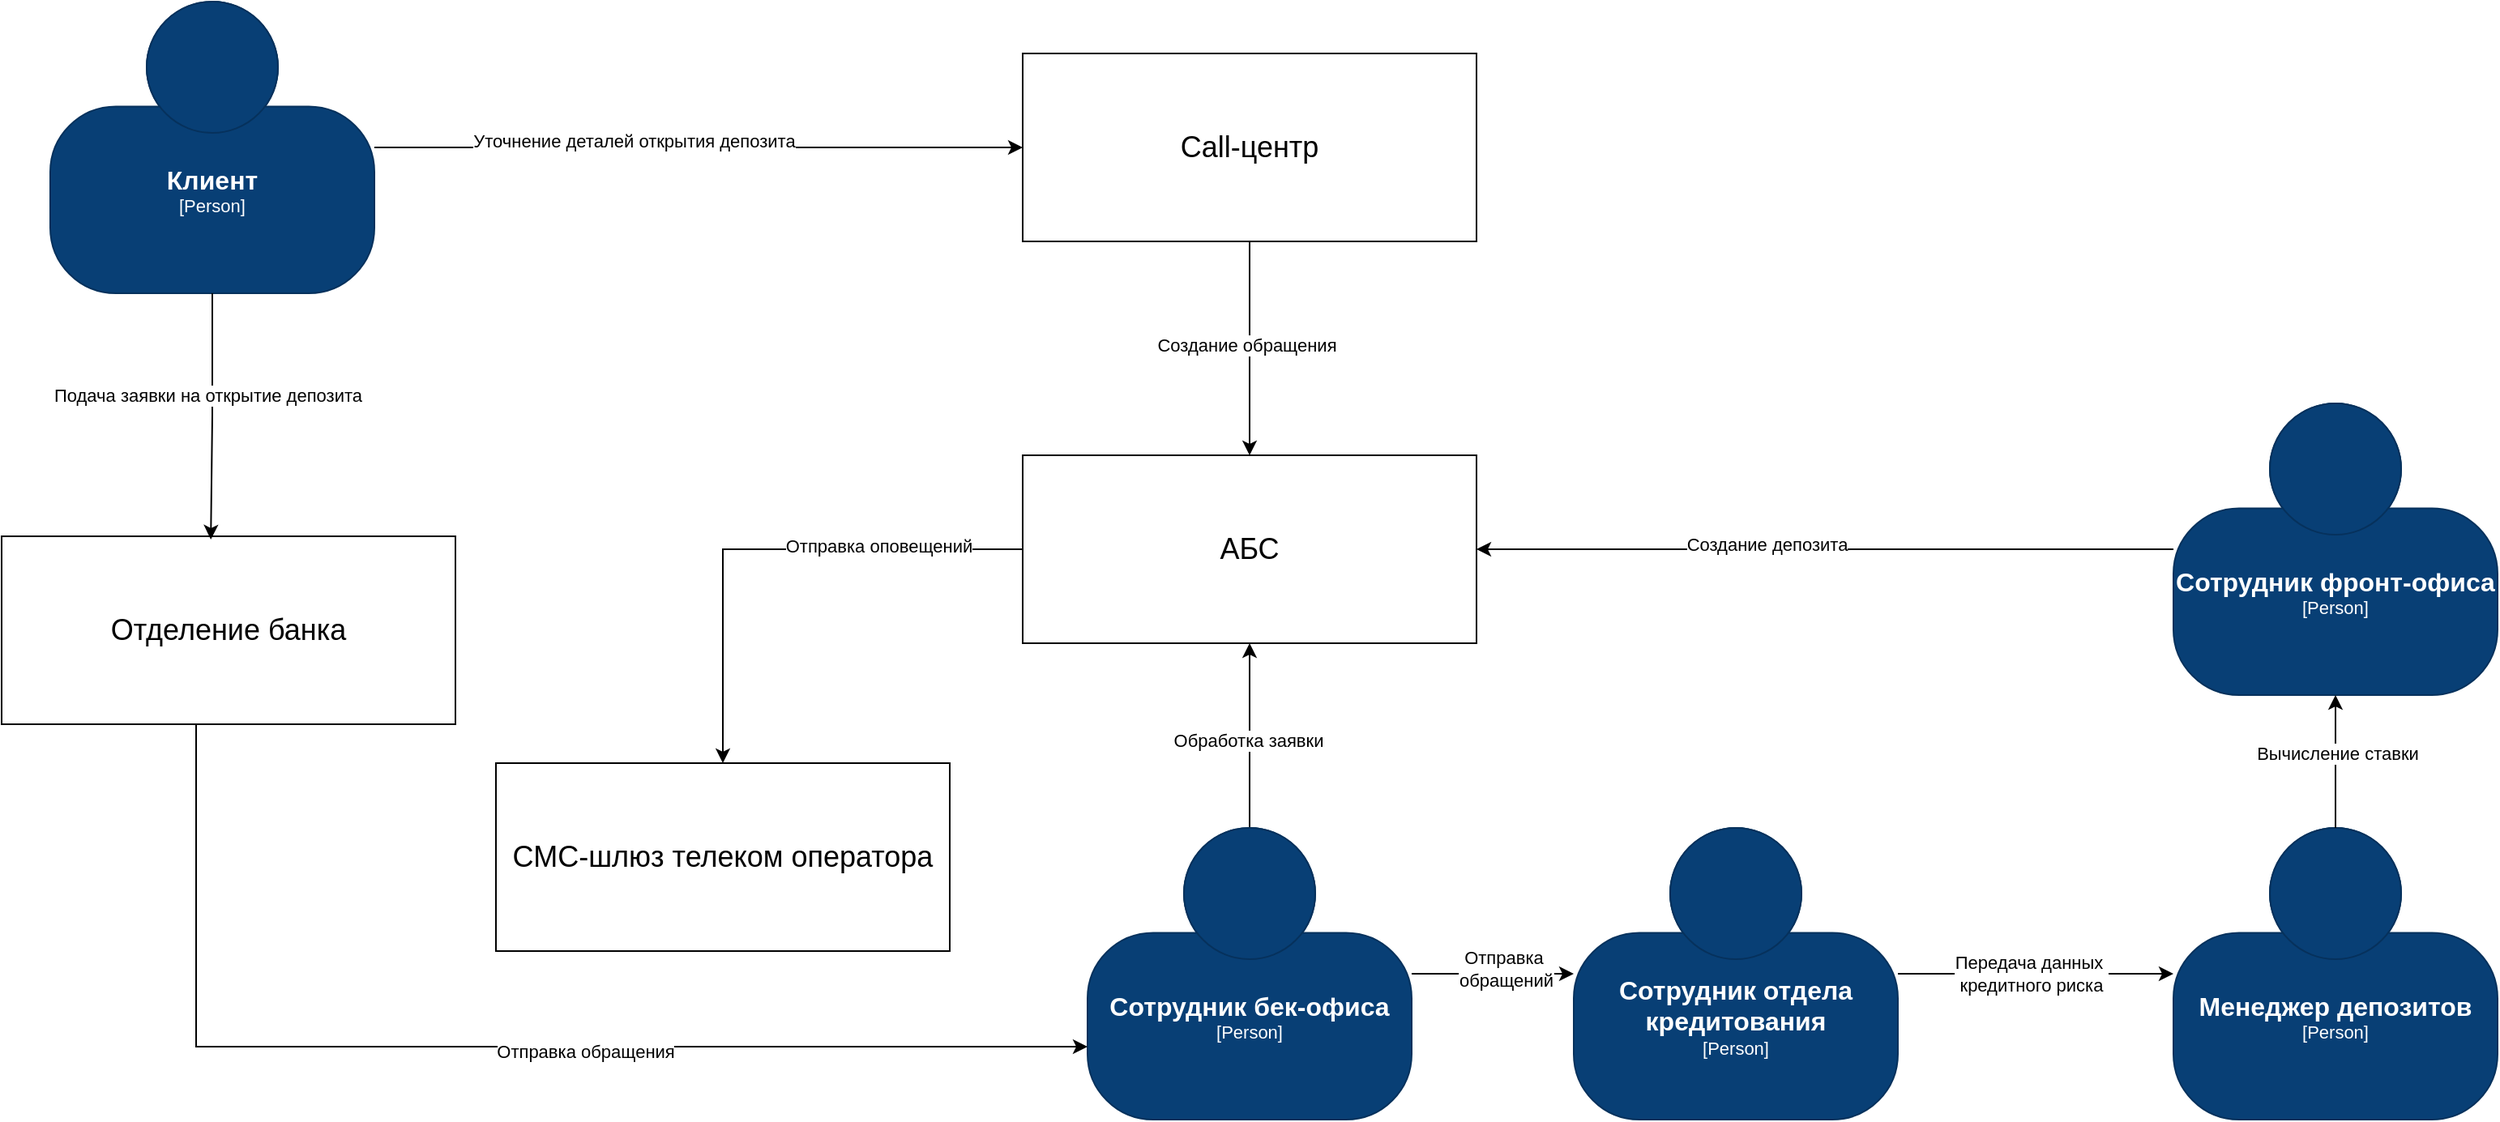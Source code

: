 <mxfile version="28.0.9">
  <diagram name="Страница — 1" id="r_YG-c5ILHsq_L1gIWih">
    <mxGraphModel dx="1454" dy="984" grid="1" gridSize="10" guides="1" tooltips="1" connect="1" arrows="1" fold="1" page="1" pageScale="1" pageWidth="1169" pageHeight="827" math="0" shadow="0">
      <root>
        <mxCell id="0" />
        <mxCell id="1" parent="0" />
        <mxCell id="fODarJ_ECDpb55EM-dpD-6" style="edgeStyle=orthogonalEdgeStyle;rounded=0;orthogonalLoop=1;jettySize=auto;html=1;" edge="1" parent="1" source="fODarJ_ECDpb55EM-dpD-1" target="fODarJ_ECDpb55EM-dpD-5">
          <mxGeometry relative="1" as="geometry" />
        </mxCell>
        <mxCell id="fODarJ_ECDpb55EM-dpD-7" value="Уточнение деталей открытия депозита" style="edgeLabel;html=1;align=center;verticalAlign=middle;resizable=0;points=[];" vertex="1" connectable="0" parent="fODarJ_ECDpb55EM-dpD-6">
          <mxGeometry x="-0.201" y="4" relative="1" as="geometry">
            <mxPoint as="offset" />
          </mxGeometry>
        </mxCell>
        <object placeholders="1" c4Name="Клиент" c4Type="Person" c4Description="" label="&lt;font style=&quot;font-size: 16px&quot;&gt;&lt;b&gt;%c4Name%&lt;/b&gt;&lt;/font&gt;&lt;div&gt;[%c4Type%]&lt;/div&gt;&lt;br&gt;&lt;div&gt;&lt;font style=&quot;font-size: 11px&quot;&gt;&lt;font color=&quot;#cccccc&quot;&gt;%c4Description%&lt;/font&gt;&lt;/div&gt;" id="fODarJ_ECDpb55EM-dpD-1">
          <mxCell style="html=1;fontSize=11;dashed=0;whiteSpace=wrap;fillColor=#083F75;strokeColor=#06315C;fontColor=#ffffff;shape=mxgraph.c4.person2;align=center;metaEdit=1;points=[[0.5,0,0],[1,0.5,0],[1,0.75,0],[0.75,1,0],[0.5,1,0],[0.25,1,0],[0,0.75,0],[0,0.5,0]];resizable=0;" vertex="1" parent="1">
            <mxGeometry x="170" y="90" width="200" height="180" as="geometry" />
          </mxCell>
        </object>
        <mxCell id="fODarJ_ECDpb55EM-dpD-2" value="&lt;font style=&quot;font-size: 18px;&quot;&gt;Отделение банка&lt;/font&gt;" style="rounded=0;whiteSpace=wrap;html=1;" vertex="1" parent="1">
          <mxGeometry x="140" y="420" width="280" height="116" as="geometry" />
        </mxCell>
        <mxCell id="fODarJ_ECDpb55EM-dpD-3" style="edgeStyle=orthogonalEdgeStyle;rounded=0;orthogonalLoop=1;jettySize=auto;html=1;entryX=0.461;entryY=0.017;entryDx=0;entryDy=0;entryPerimeter=0;" edge="1" parent="1" source="fODarJ_ECDpb55EM-dpD-1" target="fODarJ_ECDpb55EM-dpD-2">
          <mxGeometry relative="1" as="geometry" />
        </mxCell>
        <mxCell id="fODarJ_ECDpb55EM-dpD-4" value="Подача заявки на открытие депозита" style="edgeLabel;html=1;align=center;verticalAlign=middle;resizable=0;points=[];" vertex="1" connectable="0" parent="fODarJ_ECDpb55EM-dpD-3">
          <mxGeometry x="-0.179" y="-3" relative="1" as="geometry">
            <mxPoint as="offset" />
          </mxGeometry>
        </mxCell>
        <mxCell id="fODarJ_ECDpb55EM-dpD-9" style="edgeStyle=orthogonalEdgeStyle;rounded=0;orthogonalLoop=1;jettySize=auto;html=1;" edge="1" parent="1" source="fODarJ_ECDpb55EM-dpD-5" target="fODarJ_ECDpb55EM-dpD-8">
          <mxGeometry relative="1" as="geometry" />
        </mxCell>
        <mxCell id="fODarJ_ECDpb55EM-dpD-10" value="Создание обращения" style="edgeLabel;html=1;align=center;verticalAlign=middle;resizable=0;points=[];" vertex="1" connectable="0" parent="fODarJ_ECDpb55EM-dpD-9">
          <mxGeometry x="-0.031" y="-2" relative="1" as="geometry">
            <mxPoint as="offset" />
          </mxGeometry>
        </mxCell>
        <mxCell id="fODarJ_ECDpb55EM-dpD-5" value="&lt;font style=&quot;font-size: 18px;&quot;&gt;Call-центр&lt;/font&gt;" style="rounded=0;whiteSpace=wrap;html=1;" vertex="1" parent="1">
          <mxGeometry x="770" y="122" width="280" height="116" as="geometry" />
        </mxCell>
        <mxCell id="fODarJ_ECDpb55EM-dpD-15" style="edgeStyle=orthogonalEdgeStyle;rounded=0;orthogonalLoop=1;jettySize=auto;html=1;" edge="1" parent="1" source="fODarJ_ECDpb55EM-dpD-8" target="fODarJ_ECDpb55EM-dpD-14">
          <mxGeometry relative="1" as="geometry" />
        </mxCell>
        <mxCell id="fODarJ_ECDpb55EM-dpD-16" value="Отправка оповещений" style="edgeLabel;html=1;align=center;verticalAlign=middle;resizable=0;points=[];" vertex="1" connectable="0" parent="fODarJ_ECDpb55EM-dpD-15">
          <mxGeometry x="-0.255" y="3" relative="1" as="geometry">
            <mxPoint x="29" y="-5" as="offset" />
          </mxGeometry>
        </mxCell>
        <mxCell id="fODarJ_ECDpb55EM-dpD-8" value="&lt;span style=&quot;font-size: 18px;&quot;&gt;АБС&lt;/span&gt;" style="rounded=0;whiteSpace=wrap;html=1;" vertex="1" parent="1">
          <mxGeometry x="770" y="370" width="280" height="116" as="geometry" />
        </mxCell>
        <mxCell id="fODarJ_ECDpb55EM-dpD-12" style="edgeStyle=orthogonalEdgeStyle;rounded=0;orthogonalLoop=1;jettySize=auto;html=1;entryX=0.5;entryY=1;entryDx=0;entryDy=0;" edge="1" parent="1" source="fODarJ_ECDpb55EM-dpD-20" target="fODarJ_ECDpb55EM-dpD-8">
          <mxGeometry relative="1" as="geometry">
            <mxPoint x="910" y="640" as="sourcePoint" />
          </mxGeometry>
        </mxCell>
        <mxCell id="fODarJ_ECDpb55EM-dpD-13" value="Обработка заявки" style="edgeLabel;html=1;align=center;verticalAlign=middle;resizable=0;points=[];" vertex="1" connectable="0" parent="fODarJ_ECDpb55EM-dpD-12">
          <mxGeometry x="-0.047" y="1" relative="1" as="geometry">
            <mxPoint as="offset" />
          </mxGeometry>
        </mxCell>
        <mxCell id="fODarJ_ECDpb55EM-dpD-18" style="edgeStyle=orthogonalEdgeStyle;rounded=0;orthogonalLoop=1;jettySize=auto;html=1;exitX=1;exitY=0.5;exitDx=0;exitDy=0;exitPerimeter=0;" edge="1" parent="1" source="fODarJ_ECDpb55EM-dpD-20" target="fODarJ_ECDpb55EM-dpD-21">
          <mxGeometry relative="1" as="geometry">
            <mxPoint x="1050" y="698" as="sourcePoint" />
            <mxPoint x="1250" y="698.0" as="targetPoint" />
          </mxGeometry>
        </mxCell>
        <mxCell id="fODarJ_ECDpb55EM-dpD-19" value="Отправка&amp;nbsp;&lt;div&gt;обращений&lt;/div&gt;" style="edgeLabel;html=1;align=center;verticalAlign=middle;resizable=0;points=[];" vertex="1" connectable="0" parent="fODarJ_ECDpb55EM-dpD-18">
          <mxGeometry x="0.155" y="3" relative="1" as="geometry">
            <mxPoint as="offset" />
          </mxGeometry>
        </mxCell>
        <mxCell id="fODarJ_ECDpb55EM-dpD-14" value="&lt;span style=&quot;font-size: 18px;&quot;&gt;СМС-шлюз телеком оператора&lt;/span&gt;" style="rounded=0;whiteSpace=wrap;html=1;" vertex="1" parent="1">
          <mxGeometry x="445" y="560" width="280" height="116" as="geometry" />
        </mxCell>
        <object placeholders="1" c4Name="Сотрудник бек-офиса" c4Type="Person" c4Description="" label="&lt;font style=&quot;font-size: 16px&quot;&gt;&lt;b&gt;%c4Name%&lt;/b&gt;&lt;/font&gt;&lt;div&gt;[%c4Type%]&lt;/div&gt;&lt;br&gt;&lt;div&gt;&lt;font style=&quot;font-size: 11px&quot;&gt;&lt;font color=&quot;#cccccc&quot;&gt;%c4Description%&lt;/font&gt;&lt;/div&gt;" id="fODarJ_ECDpb55EM-dpD-20">
          <mxCell style="html=1;fontSize=11;dashed=0;whiteSpace=wrap;fillColor=#083F75;strokeColor=#06315C;fontColor=#ffffff;shape=mxgraph.c4.person2;align=center;metaEdit=1;points=[[0.5,0,0],[1,0.5,0],[1,0.75,0],[0.75,1,0],[0.5,1,0],[0.25,1,0],[0,0.75,0],[0,0.5,0]];resizable=0;" vertex="1" parent="1">
            <mxGeometry x="810" y="600" width="200" height="180" as="geometry" />
          </mxCell>
        </object>
        <mxCell id="fODarJ_ECDpb55EM-dpD-23" style="edgeStyle=orthogonalEdgeStyle;rounded=0;orthogonalLoop=1;jettySize=auto;html=1;" edge="1" parent="1" source="fODarJ_ECDpb55EM-dpD-21" target="fODarJ_ECDpb55EM-dpD-22">
          <mxGeometry relative="1" as="geometry" />
        </mxCell>
        <mxCell id="fODarJ_ECDpb55EM-dpD-24" value="Передача данных&amp;nbsp;&lt;div&gt;кредитного риска&lt;/div&gt;" style="edgeLabel;html=1;align=center;verticalAlign=middle;resizable=0;points=[];" vertex="1" connectable="0" parent="fODarJ_ECDpb55EM-dpD-23">
          <mxGeometry x="-0.468" relative="1" as="geometry">
            <mxPoint x="37" as="offset" />
          </mxGeometry>
        </mxCell>
        <object placeholders="1" c4Name="Сотрудник отдела кредитования" c4Type="Person" c4Description="" label="&lt;font style=&quot;font-size: 16px&quot;&gt;&lt;b&gt;%c4Name%&lt;/b&gt;&lt;/font&gt;&lt;div&gt;[%c4Type%]&lt;/div&gt;&lt;br&gt;&lt;div&gt;&lt;font style=&quot;font-size: 11px&quot;&gt;&lt;font color=&quot;#cccccc&quot;&gt;%c4Description%&lt;/font&gt;&lt;/div&gt;" id="fODarJ_ECDpb55EM-dpD-21">
          <mxCell style="html=1;fontSize=11;dashed=0;whiteSpace=wrap;fillColor=#083F75;strokeColor=#06315C;fontColor=#ffffff;shape=mxgraph.c4.person2;align=center;metaEdit=1;points=[[0.5,0,0],[1,0.5,0],[1,0.75,0],[0.75,1,0],[0.5,1,0],[0.25,1,0],[0,0.75,0],[0,0.5,0]];resizable=0;" vertex="1" parent="1">
            <mxGeometry x="1110" y="600" width="200" height="180" as="geometry" />
          </mxCell>
        </object>
        <object placeholders="1" c4Name="Менеджер депозитов" c4Type="Person" c4Description="" label="&lt;font style=&quot;font-size: 16px&quot;&gt;&lt;b&gt;%c4Name%&lt;/b&gt;&lt;/font&gt;&lt;div&gt;[%c4Type%]&lt;/div&gt;&lt;br&gt;&lt;div&gt;&lt;font style=&quot;font-size: 11px&quot;&gt;&lt;font color=&quot;#cccccc&quot;&gt;%c4Description%&lt;/font&gt;&lt;/div&gt;" id="fODarJ_ECDpb55EM-dpD-22">
          <mxCell style="html=1;fontSize=11;dashed=0;whiteSpace=wrap;fillColor=#083F75;strokeColor=#06315C;fontColor=#ffffff;shape=mxgraph.c4.person2;align=center;metaEdit=1;points=[[0.5,0,0],[1,0.5,0],[1,0.75,0],[0.75,1,0],[0.5,1,0],[0.25,1,0],[0,0.75,0],[0,0.5,0]];resizable=0;" vertex="1" parent="1">
            <mxGeometry x="1480" y="600" width="200" height="180" as="geometry" />
          </mxCell>
        </object>
        <mxCell id="fODarJ_ECDpb55EM-dpD-28" style="edgeStyle=orthogonalEdgeStyle;rounded=0;orthogonalLoop=1;jettySize=auto;html=1;" edge="1" parent="1" source="fODarJ_ECDpb55EM-dpD-25" target="fODarJ_ECDpb55EM-dpD-8">
          <mxGeometry relative="1" as="geometry" />
        </mxCell>
        <mxCell id="fODarJ_ECDpb55EM-dpD-29" value="Создание депозита" style="edgeLabel;html=1;align=center;verticalAlign=middle;resizable=0;points=[];" vertex="1" connectable="0" parent="fODarJ_ECDpb55EM-dpD-28">
          <mxGeometry x="0.165" y="-3" relative="1" as="geometry">
            <mxPoint x="-1" as="offset" />
          </mxGeometry>
        </mxCell>
        <object placeholders="1" c4Name="Сотрудник фронт-офиса" c4Type="Person" c4Description="" label="&lt;font style=&quot;font-size: 16px&quot;&gt;&lt;b&gt;%c4Name%&lt;/b&gt;&lt;/font&gt;&lt;div&gt;[%c4Type%]&lt;/div&gt;&lt;br&gt;&lt;div&gt;&lt;font style=&quot;font-size: 11px&quot;&gt;&lt;font color=&quot;#cccccc&quot;&gt;%c4Description%&lt;/font&gt;&lt;/div&gt;" id="fODarJ_ECDpb55EM-dpD-25">
          <mxCell style="html=1;fontSize=11;dashed=0;whiteSpace=wrap;fillColor=#083F75;strokeColor=#06315C;fontColor=#ffffff;shape=mxgraph.c4.person2;align=center;metaEdit=1;points=[[0.5,0,0],[1,0.5,0],[1,0.75,0],[0.75,1,0],[0.5,1,0],[0.25,1,0],[0,0.75,0],[0,0.5,0]];resizable=0;" vertex="1" parent="1">
            <mxGeometry x="1480" y="338" width="200" height="180" as="geometry" />
          </mxCell>
        </object>
        <mxCell id="fODarJ_ECDpb55EM-dpD-26" style="edgeStyle=orthogonalEdgeStyle;rounded=0;orthogonalLoop=1;jettySize=auto;html=1;entryX=0.5;entryY=1;entryDx=0;entryDy=0;entryPerimeter=0;" edge="1" parent="1" source="fODarJ_ECDpb55EM-dpD-22" target="fODarJ_ECDpb55EM-dpD-25">
          <mxGeometry relative="1" as="geometry" />
        </mxCell>
        <mxCell id="fODarJ_ECDpb55EM-dpD-27" value="Вычисление ставки" style="edgeLabel;html=1;align=center;verticalAlign=middle;resizable=0;points=[];" vertex="1" connectable="0" parent="fODarJ_ECDpb55EM-dpD-26">
          <mxGeometry x="0.123" y="-1" relative="1" as="geometry">
            <mxPoint as="offset" />
          </mxGeometry>
        </mxCell>
        <mxCell id="fODarJ_ECDpb55EM-dpD-32" style="edgeStyle=orthogonalEdgeStyle;rounded=0;orthogonalLoop=1;jettySize=auto;html=1;entryX=0;entryY=0.75;entryDx=0;entryDy=0;entryPerimeter=0;" edge="1" parent="1" source="fODarJ_ECDpb55EM-dpD-2" target="fODarJ_ECDpb55EM-dpD-20">
          <mxGeometry relative="1" as="geometry">
            <Array as="points">
              <mxPoint x="260" y="735" />
            </Array>
          </mxGeometry>
        </mxCell>
        <mxCell id="fODarJ_ECDpb55EM-dpD-33" value="Отправка обращения" style="edgeLabel;html=1;align=center;verticalAlign=middle;resizable=0;points=[];" vertex="1" connectable="0" parent="fODarJ_ECDpb55EM-dpD-32">
          <mxGeometry x="0.173" y="-3" relative="1" as="geometry">
            <mxPoint x="-1" as="offset" />
          </mxGeometry>
        </mxCell>
      </root>
    </mxGraphModel>
  </diagram>
</mxfile>
